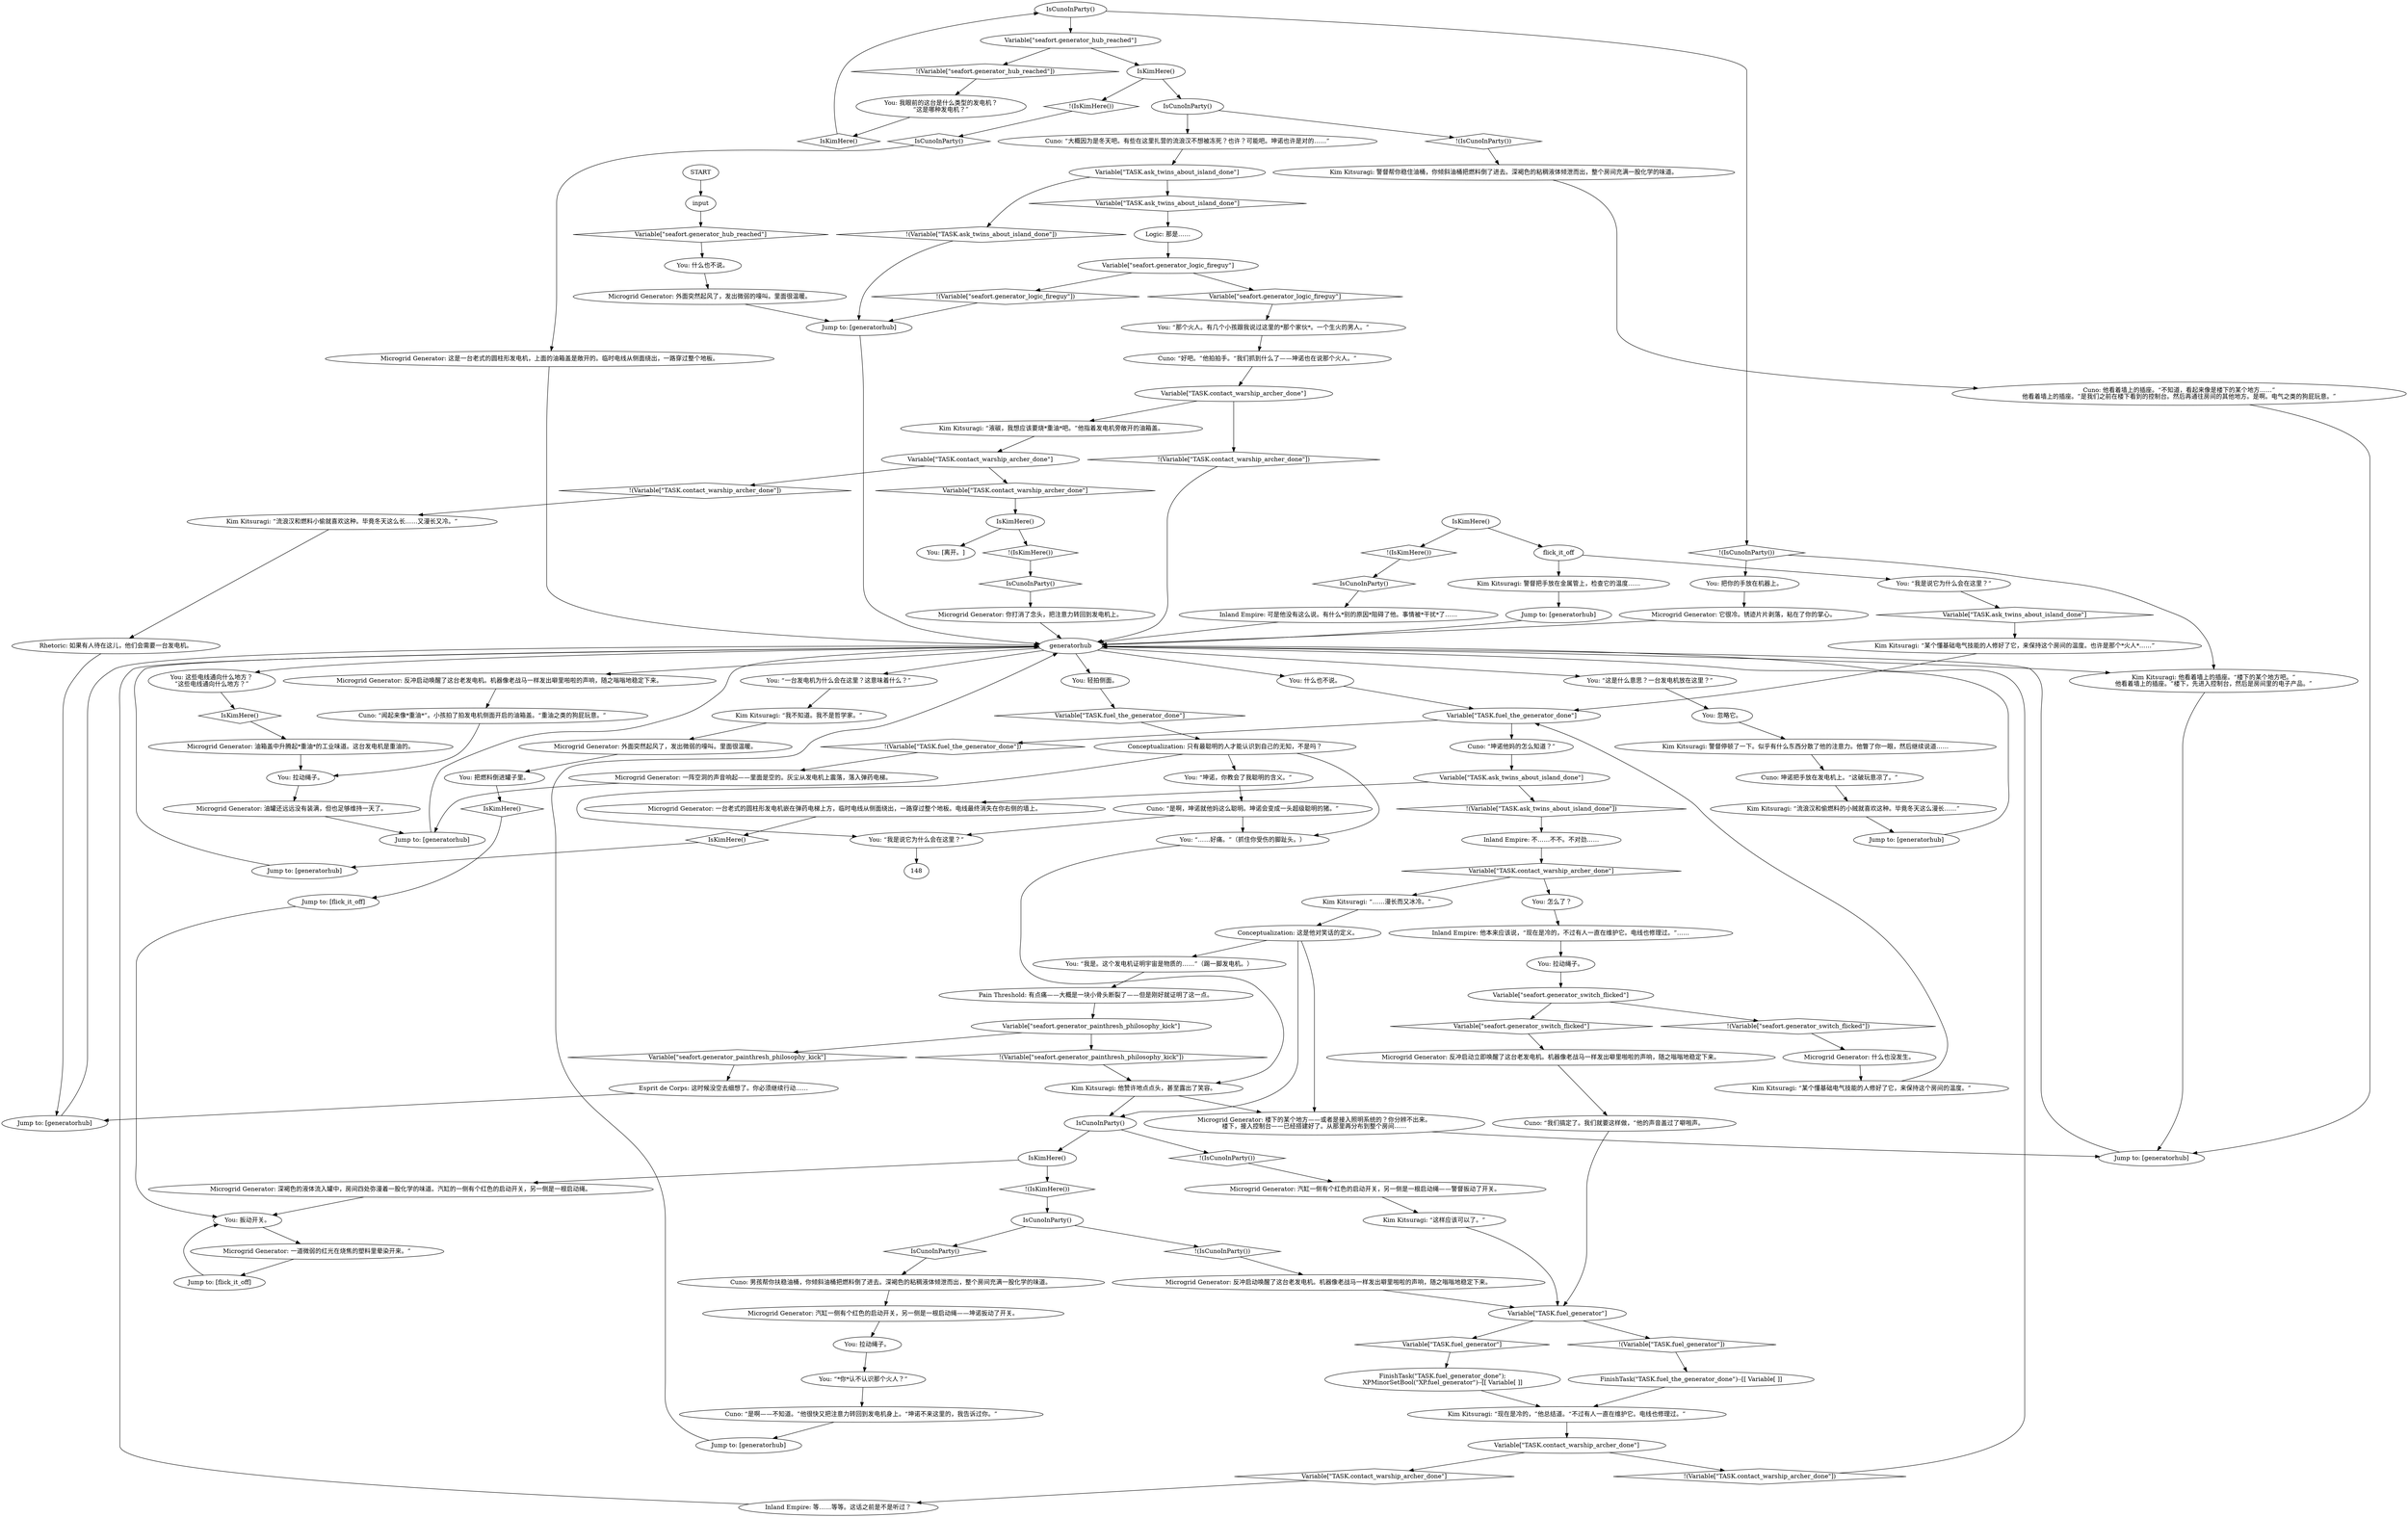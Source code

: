 # SEAFORT INT / MICROGRID GENERATOR
# (generator, rewired – insert fuel here (use controls to activate electricity and open door if fuel in). kim remarks on wiring.)
# ==================================================
digraph G {
	  0 [label="START"];
	  1 [label="input"];
	  2 [label="Variable[\"seafort.generator_logic_fireguy\"]"];
	  3 [label="Variable[\"seafort.generator_logic_fireguy\"]", shape=diamond];
	  4 [label="!(Variable[\"seafort.generator_logic_fireguy\"])", shape=diamond];
	  5 [label="Cuno: “好吧。”他拍拍手。“我们抓到什么了——坤诺也在说那个火人。”"];
	  6 [label="Microgrid Generator: 汽缸一侧有个红色的启动开关，另一侧是一根启动绳——坤诺扳动了开关。"];
	  7 [label="Logic: 那是……"];
	  8 [label="Variable[\"TASK.ask_twins_about_island_done\"]"];
	  9 [label="Variable[\"TASK.ask_twins_about_island_done\"]", shape=diamond];
	  10 [label="!(Variable[\"TASK.ask_twins_about_island_done\"])", shape=diamond];
	  11 [label="Jump to: [generatorhub]"];
	  12 [label="You: 把你的手放在机器上。"];
	  13 [label="Variable[\"seafort.generator_switch_flicked\"]"];
	  14 [label="Variable[\"seafort.generator_switch_flicked\"]", shape=diamond];
	  15 [label="!(Variable[\"seafort.generator_switch_flicked\"])", shape=diamond];
	  16 [label="Cuno: “是啊——不知道。”他很快又把注意力转回到发电机身上。“坤诺不来这里的，我告诉过你。”"];
	  17 [label="Inland Empire: 他本来应该说，“现在是冷的，不过有人一直在维护它。电线也修理过。”……"];
	  18 [label="Inland Empire: 等……等等。这话之前是不是听过？"];
	  19 [label="generatorhub"];
	  20 [label="Microgrid Generator: 它很冷。锈迹片片剥落，粘在了你的掌心。"];
	  21 [label="You: 拉动绳子。"];
	  22 [label="Cuno: “我们搞定了。我们就要这样做，”他的声音盖过了噼啪声。"];
	  23 [label="Cuno: “是啊，坤诺就他妈这么聪明。坤诺会变成一头超级聪明的猪。”"];
	  24 [label="You: “坤诺，你教会了我聪明的含义。”"];
	  25 [label="Kim Kitsuragi: 他赞许地点点头，甚至露出了笑容。"];
	  26 [label="Variable[\"TASK.fuel_generator\"]"];
	  27 [label="Variable[\"TASK.fuel_generator\"]", shape=diamond];
	  28 [label="!(Variable[\"TASK.fuel_generator\"])", shape=diamond];
	  29 [label="Kim Kitsuragi: “我不知道。我不是哲学家。”"];
	  30 [label="Kim Kitsuragi: “流浪汉和燃料小偷就喜欢这种。毕竟冬天这么长……又漫长又冷。”"];
	  31 [label="Microgrid Generator: 一阵空洞的声音响起——里面是空的。灰尘从发电机上震落，落入弹药电梯。"];
	  32 [label="IsCunoInParty()"];
	  33 [label="IsCunoInParty()", shape=diamond];
	  34 [label="!(IsCunoInParty())", shape=diamond];
	  35 [label="Microgrid Generator: 一道微弱的红光在烧焦的塑料里晕染开来。”"];
	  36 [label="Jump to: [generatorhub]"];
	  37 [label="FinishTask(\"TASK.fuel_generator_done\");
XPMinorSetBool(\"XP.fuel_generator\")--[[ Variable[ ]]"];
	  38 [label="Rhetoric: 如果有人待在这儿，他们会需要一台发电机。"];
	  39 [label="You: “这是什么意思？一台发电机放在这里？”"];
	  40 [label="Pain Threshold: 有点痛——大概是一块小骨头断裂了——但是刚好就证明了这一点。"];
	  41 [label="Jump to: [generatorhub]"];
	  42 [label="You: 这些电线通向什么地方？\n“这些电线通向什么地方？”"];
	  43 [label="You: “一台发电机为什么会在这里？这意味着什么？”"];
	  44 [label="You: “我是。这个发电机证明宇宙是物质的……”（踢一脚发电机。）"];
	  45 [label="Kim Kitsuragi: “某个懂基础电气技能的人修好了它，来保持这个房间的温度。也许是那个*火人*……”"];
	  46 [label="Microgrid Generator: 什么也没发生。"];
	  47 [label="Cuno: 男孩帮你扶稳油桶，你倾斜油桶把燃料倒了进去。深褐色的粘稠液体倾泄而出，整个房间充满一股化学的味道。"];
	  48 [label="FinishTask(\"TASK.fuel_the_generator_done\")--[[ Variable[ ]]"];
	  49 [label="You: 怎么了？"];
	  50 [label="Variable[\"TASK.contact_warship_archer_done\"]"];
	  51 [label="Variable[\"TASK.contact_warship_archer_done\"]", shape=diamond];
	  52 [label="!(Variable[\"TASK.contact_warship_archer_done\"])", shape=diamond];
	  53 [label="You: 轻拍侧面。"];
	  54 [label="Jump to: [flick_it_off]"];
	  55 [label="Jump to: [generatorhub]"];
	  56 [label="Microgrid Generator: 外面突然起风了，发出微弱的嚎叫。里面很温暖。"];
	  57 [label="Variable[\"seafort.generator_painthresh_philosophy_kick\"]"];
	  58 [label="Variable[\"seafort.generator_painthresh_philosophy_kick\"]", shape=diamond];
	  59 [label="!(Variable[\"seafort.generator_painthresh_philosophy_kick\"])", shape=diamond];
	  60 [label="Variable[\"TASK.contact_warship_archer_done\"]"];
	  61 [label="Variable[\"TASK.contact_warship_archer_done\"]", shape=diamond];
	  62 [label="!(Variable[\"TASK.contact_warship_archer_done\"])", shape=diamond];
	  63 [label="You: “那个火人。有几个小孩跟我说过这里的*那个家伙*。一个生火的男人。”"];
	  64 [label="IsKimHere()"];
	  65 [label="IsKimHere()", shape=diamond];
	  66 [label="!(IsKimHere())", shape=diamond];
	  67 [label="flick_it_off"];
	  68 [label="You: 扳动开关。"];
	  69 [label="Kim Kitsuragi: 警督把手放在金属管上，检查它的温度……"];
	  70 [label="Jump to: [generatorhub]"];
	  71 [label="Jump to: [generatorhub]"];
	  72 [label="Kim Kitsuragi: “现在是冷的，”他总结道。“不过有人一直在维护它。电线也修理过。”"];
	  73 [label="Jump to: [generatorhub]"];
	  74 [label="You: 拉动绳子。"];
	  75 [label="Kim Kitsuragi: “这样应该可以了。”"];
	  76 [label="Cuno: “闻起来像*重油*”。小孩拍了拍发电机侧面开启的油箱盖。“重油之类的狗屁玩意。”"];
	  77 [label="Inland Empire: 可是他没有这么说。有什么*别的原因*阻碍了他。事情被*干扰*了……"];
	  78 [label="You: 拉动绳子。"];
	  79 [label="You: “我是说它为什么会在这里？”"];
	  80 [label="Microgrid Generator: 楼下的某个地方——或者是接入照明系统的？你分辨不出来。\n楼下，接入控制台——已经搭建好了。从那里再分布到整个房间……"];
	  81 [label="Kim Kitsuragi: 警督帮你稳住油桶，你倾斜油桶把燃料倒了进去。深褐色的粘稠液体倾泄而出，整个房间充满一股化学的味道。"];
	  82 [label="Jump to: [flick_it_off]"];
	  83 [label="Kim Kitsuragi: “某个懂基础电气技能的人修好了它，来保持这个房间的温度。”"];
	  84 [label="Inland Empire: 不……不不。不对劲……"];
	  85 [label="Kim Kitsuragi: “流浪汉和偷燃料的小贼就喜欢这种。毕竟冬天这么漫长……”"];
	  86 [label="IsKimHere()"];
	  87 [label="IsKimHere()", shape=diamond];
	  88 [label="!(IsKimHere())", shape=diamond];
	  89 [label="You: [离开。]"];
	  90 [label="Kim Kitsuragi: 他看着墙上的插座。“楼下的某个地方吧。”\n他看着墙上的插座。“楼下，先进入控制台，然后是房间里的电子产品。”"];
	  91 [label="Microgrid Generator: 油箱盖中升腾起*重油*的工业味道。这台发电机是重油的。"];
	  92 [label="Microgrid Generator: 汽缸一侧有个红色的启动开关，另一侧是一根启动绳——警督扳动了开关。"];
	  93 [label="Cuno: 他看着墙上的插座。“不知道，看起来像是楼下的某个地方……”\n他看着墙上的插座。“是我们之前在楼下看到的控制台。然后再通往房间的其他地方。是啊。电气之类的狗屁玩意。”"];
	  94 [label="Microgrid Generator: 这是一台老式的圆柱形发电机，上面的油箱盖是敞开的。临时电线从侧面绕出，一路穿过整个地板。"];
	  95 [label="You: 什么也不说。"];
	  96 [label="You: “我是说它为什么会在这里？”"];
	  97 [label="You: “……好痛。”（抓住你受伤的脚趾头。）"];
	  98 [label="Esprit de Corps: 这时候没空去细想了。你必须继续行动……"];
	  99 [label="Conceptualization: 这是他对笑话的定义。"];
	  100 [label="Microgrid Generator: 外面突然起风了，发出微弱的嚎叫。里面很温暖。"];
	  101 [label="Variable[\"TASK.fuel_the_generator_done\"]"];
	  102 [label="Variable[\"TASK.fuel_the_generator_done\"]", shape=diamond];
	  103 [label="!(Variable[\"TASK.fuel_the_generator_done\"])", shape=diamond];
	  104 [label="Cuno: “坤诺他妈的怎么知道？”"];
	  105 [label="You: 忽略它。"];
	  106 [label="Kim Kitsuragi: “……漫长而又冰冷。”"];
	  107 [label="Cuno: 坤诺把手放在发电机上。“这破玩意凉了。”"];
	  108 [label="Microgrid Generator: 你打消了念头，把注意力转回到发电机上。"];
	  109 [label="Kim Kitsuragi: 警督停顿了一下。似乎有什么东西分散了他的注意力。他瞥了你一眼，然后继续说道……"];
	  110 [label="Jump to: [generatorhub]"];
	  111 [label="You: 把燃料倒进罐子里。"];
	  112 [label="Microgrid Generator: 反冲启动唤醒了这台老发电机。机器像老战马一样发出噼里啪啦的声响，随之嗡嗡地稳定下来。"];
	  113 [label="Microgrid Generator: 油罐还远远没有装满，但也足够维持一天了。"];
	  114 [label="Conceptualization: 只有最聪明的人才能认识到自己的无知，不是吗？"];
	  115 [label="Variable[\"TASK.ask_twins_about_island_done\"]"];
	  116 [label="Variable[\"TASK.ask_twins_about_island_done\"]", shape=diamond];
	  117 [label="!(Variable[\"TASK.ask_twins_about_island_done\"])", shape=diamond];
	  118 [label="Microgrid Generator: 一台老式的圆柱形发电机嵌在弹药电梯上方，临时电线从侧面绕出，一路穿过整个地板。电线最终消失在你右侧的墙上。"];
	  119 [label="You: 我眼前的这台是什么类型的发电机？\n“这是哪种发电机？”"];
	  120 [label="You: 什么也不说。"];
	  121 [label="IsCunoInParty()"];
	  122 [label="IsCunoInParty()", shape=diamond];
	  123 [label="!(IsCunoInParty())", shape=diamond];
	  124 [label="IsKimHere()"];
	  125 [label="IsKimHere()", shape=diamond];
	  126 [label="!(IsKimHere())", shape=diamond];
	  127 [label="Microgrid Generator: 深褐色的液体流入罐中，房间四处弥漫着一股化学的味道。汽缸的一侧有个红色的启动开关，另一侧是一根启动绳。"];
	  128 [label="Microgrid Generator: 反冲启动唤醒了这台老发电机。机器像老战马一样发出噼里啪啦的声响，随之嗡嗡地稳定下来。"];
	  129 [label="Microgrid Generator: 反冲启动立即唤醒了这台老发电机。机器像老战马一样发出噼里啪啦的声响，随之嗡嗡地稳定下来。"];
	  130 [label="You: “*你*认不认识那个火人？”"];
	  131 [label="Variable[\"TASK.contact_warship_archer_done\"]"];
	  132 [label="Variable[\"TASK.contact_warship_archer_done\"]", shape=diamond];
	  133 [label="!(Variable[\"TASK.contact_warship_archer_done\"])", shape=diamond];
	  134 [label="Kim Kitsuragi: “液碳，我想应该要烧*重油*吧。”他指着发电机旁敞开的油箱盖。"];
	  135 [label="IsCunoInParty()"];
	  136 [label="IsCunoInParty()", shape=diamond];
	  137 [label="!(IsCunoInParty())", shape=diamond];
	  138 [label="Variable[\"seafort.generator_hub_reached\"]"];
	  139 [label="Variable[\"seafort.generator_hub_reached\"]", shape=diamond];
	  140 [label="!(Variable[\"seafort.generator_hub_reached\"])", shape=diamond];
	  141 [label="IsKimHere()"];
	  142 [label="IsKimHere()", shape=diamond];
	  143 [label="!(IsKimHere())", shape=diamond];
	  144 [label="IsCunoInParty()"];
	  145 [label="IsCunoInParty()", shape=diamond];
	  146 [label="!(IsCunoInParty())", shape=diamond];
	  147 [label="Cuno: “大概因为是冬天吧。有些在这里扎营的流浪汉不想被冻死？也许？可能吧。坤诺也许是对的……”"];
	  0 -> 1
	  1 -> 139
	  2 -> 3
	  2 -> 4
	  3 -> 63
	  4 -> 36
	  5 -> 131
	  6 -> 21
	  7 -> 2
	  8 -> 9
	  8 -> 10
	  9 -> 7
	  10 -> 36
	  11 -> 19
	  12 -> 20
	  13 -> 14
	  13 -> 15
	  14 -> 129
	  15 -> 46
	  16 -> 41
	  17 -> 78
	  18 -> 19
	  19 -> 39
	  19 -> 42
	  19 -> 43
	  19 -> 112
	  19 -> 53
	  19 -> 120
	  19 -> 90
	  20 -> 19
	  21 -> 130
	  22 -> 26
	  23 -> 96
	  23 -> 97
	  24 -> 23
	  25 -> 80
	  25 -> 121
	  26 -> 27
	  26 -> 28
	  27 -> 37
	  28 -> 48
	  29 -> 100
	  30 -> 38
	  31 -> 11
	  32 -> 33
	  32 -> 34
	  33 -> 47
	  34 -> 128
	  35 -> 54
	  36 -> 19
	  37 -> 72
	  38 -> 55
	  39 -> 105
	  40 -> 57
	  41 -> 19
	  42 -> 142
	  43 -> 29
	  44 -> 40
	  45 -> 101
	  46 -> 83
	  47 -> 6
	  48 -> 72
	  49 -> 17
	  50 -> 51
	  50 -> 52
	  51 -> 18
	  52 -> 19
	  53 -> 102
	  54 -> 68
	  55 -> 19
	  56 -> 36
	  57 -> 58
	  57 -> 59
	  58 -> 98
	  59 -> 25
	  60 -> 61
	  60 -> 62
	  61 -> 86
	  62 -> 30
	  63 -> 5
	  64 -> 66
	  64 -> 67
	  65 -> 135
	  66 -> 122
	  67 -> 69
	  67 -> 79
	  68 -> 35
	  69 -> 73
	  70 -> 19
	  71 -> 19
	  72 -> 50
	  73 -> 19
	  74 -> 113
	  75 -> 26
	  76 -> 74
	  77 -> 19
	  78 -> 13
	  79 -> 116
	  80 -> 71
	  81 -> 93
	  82 -> 68
	  83 -> 101
	  84 -> 132
	  85 -> 110
	  86 -> 88
	  86 -> 89
	  87 -> 70
	  88 -> 136
	  90 -> 71
	  91 -> 74
	  92 -> 75
	  93 -> 71
	  94 -> 19
	  95 -> 56
	  96 -> 148
	  97 -> 25
	  98 -> 55
	  99 -> 80
	  99 -> 121
	  99 -> 44
	  100 -> 111
	  101 -> 104
	  101 -> 103
	  102 -> 114
	  103 -> 31
	  104 -> 115
	  105 -> 109
	  106 -> 99
	  107 -> 85
	  108 -> 19
	  109 -> 107
	  110 -> 19
	  111 -> 125
	  112 -> 76
	  113 -> 11
	  114 -> 24
	  114 -> 97
	  114 -> 96
	  115 -> 117
	  115 -> 118
	  116 -> 45
	  117 -> 84
	  118 -> 87
	  119 -> 65
	  120 -> 101
	  121 -> 123
	  121 -> 124
	  122 -> 77
	  123 -> 92
	  124 -> 126
	  124 -> 127
	  125 -> 82
	  126 -> 32
	  127 -> 68
	  128 -> 26
	  129 -> 22
	  130 -> 16
	  131 -> 133
	  131 -> 134
	  132 -> 49
	  132 -> 106
	  133 -> 19
	  134 -> 60
	  135 -> 137
	  135 -> 138
	  136 -> 108
	  137 -> 90
	  137 -> 12
	  138 -> 140
	  138 -> 141
	  139 -> 95
	  140 -> 119
	  141 -> 144
	  141 -> 143
	  142 -> 91
	  143 -> 145
	  144 -> 146
	  144 -> 147
	  145 -> 94
	  146 -> 81
	  147 -> 8
}

